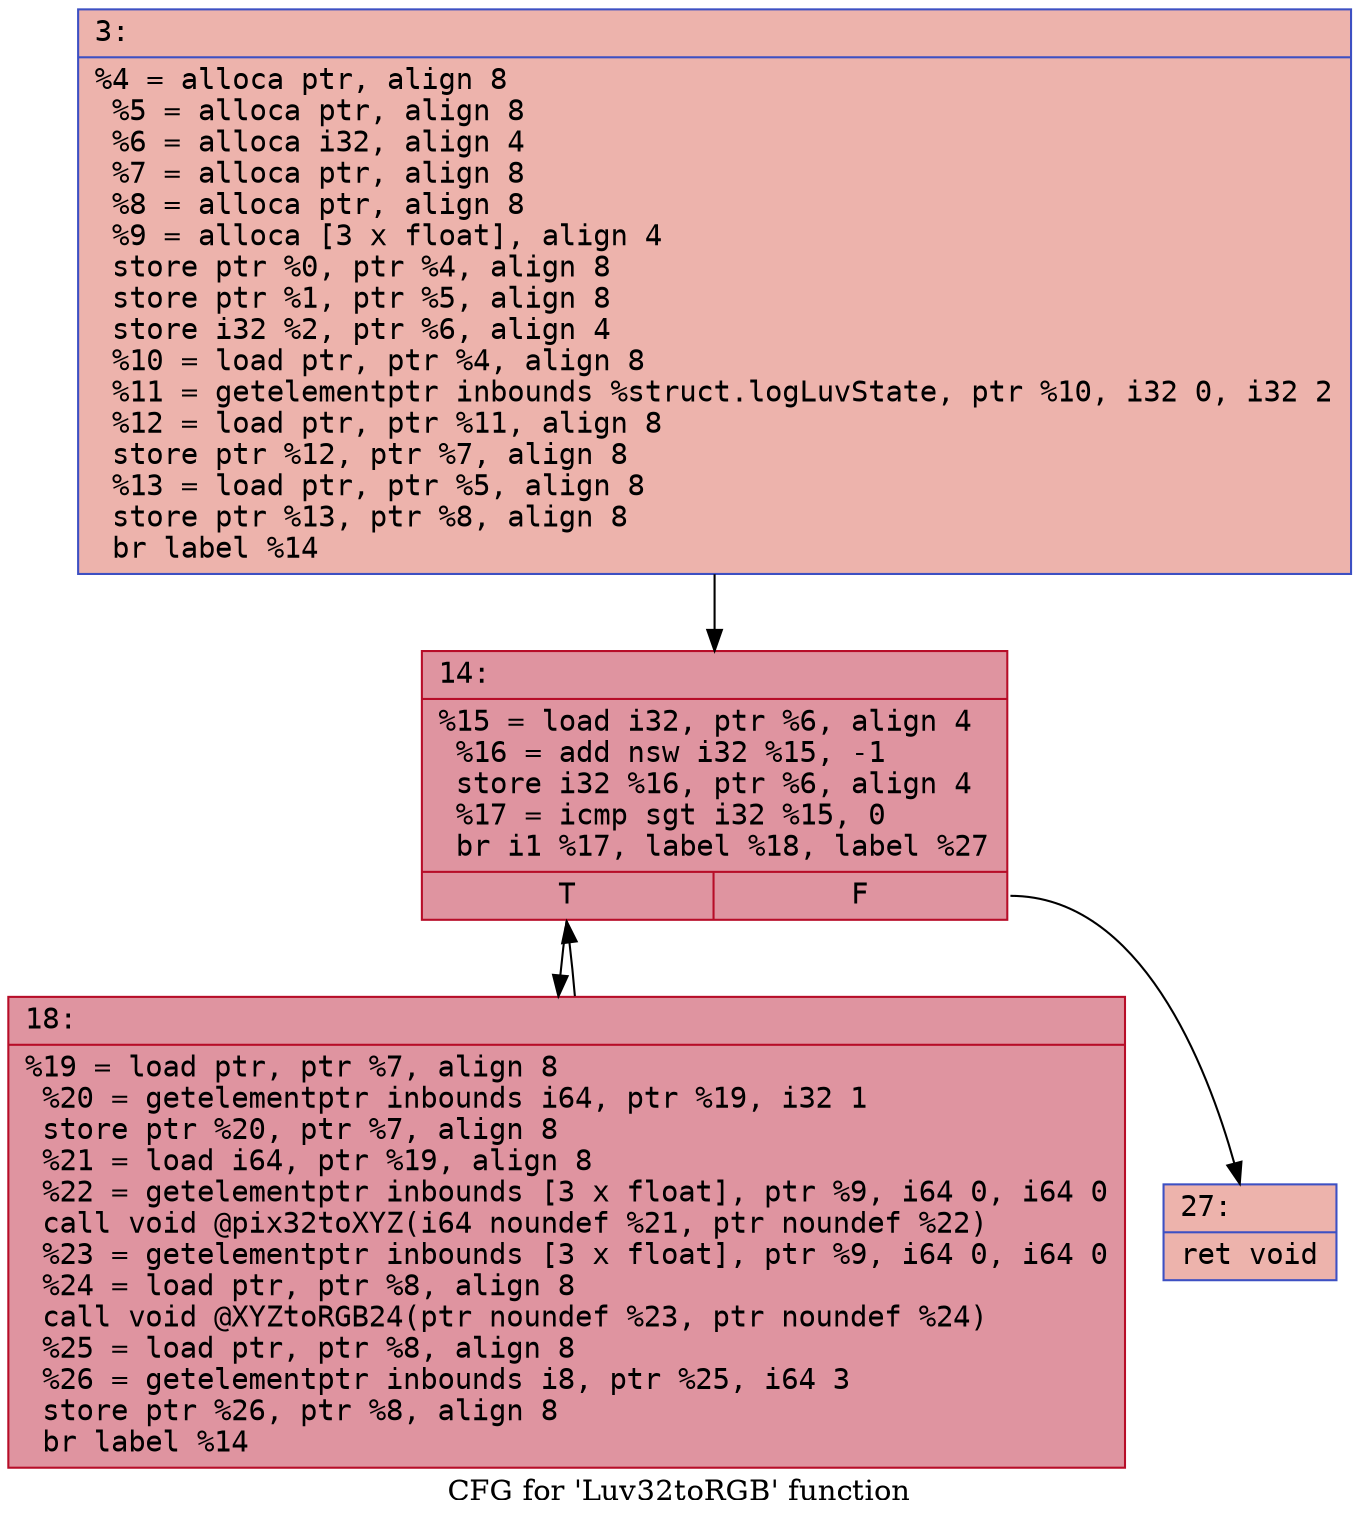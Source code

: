digraph "CFG for 'Luv32toRGB' function" {
	label="CFG for 'Luv32toRGB' function";

	Node0x6000006315e0 [shape=record,color="#3d50c3ff", style=filled, fillcolor="#d6524470" fontname="Courier",label="{3:\l|  %4 = alloca ptr, align 8\l  %5 = alloca ptr, align 8\l  %6 = alloca i32, align 4\l  %7 = alloca ptr, align 8\l  %8 = alloca ptr, align 8\l  %9 = alloca [3 x float], align 4\l  store ptr %0, ptr %4, align 8\l  store ptr %1, ptr %5, align 8\l  store i32 %2, ptr %6, align 4\l  %10 = load ptr, ptr %4, align 8\l  %11 = getelementptr inbounds %struct.logLuvState, ptr %10, i32 0, i32 2\l  %12 = load ptr, ptr %11, align 8\l  store ptr %12, ptr %7, align 8\l  %13 = load ptr, ptr %5, align 8\l  store ptr %13, ptr %8, align 8\l  br label %14\l}"];
	Node0x6000006315e0 -> Node0x600000631630[tooltip="3 -> 14\nProbability 100.00%" ];
	Node0x600000631630 [shape=record,color="#b70d28ff", style=filled, fillcolor="#b70d2870" fontname="Courier",label="{14:\l|  %15 = load i32, ptr %6, align 4\l  %16 = add nsw i32 %15, -1\l  store i32 %16, ptr %6, align 4\l  %17 = icmp sgt i32 %15, 0\l  br i1 %17, label %18, label %27\l|{<s0>T|<s1>F}}"];
	Node0x600000631630:s0 -> Node0x600000631680[tooltip="14 -> 18\nProbability 96.88%" ];
	Node0x600000631630:s1 -> Node0x6000006316d0[tooltip="14 -> 27\nProbability 3.12%" ];
	Node0x600000631680 [shape=record,color="#b70d28ff", style=filled, fillcolor="#b70d2870" fontname="Courier",label="{18:\l|  %19 = load ptr, ptr %7, align 8\l  %20 = getelementptr inbounds i64, ptr %19, i32 1\l  store ptr %20, ptr %7, align 8\l  %21 = load i64, ptr %19, align 8\l  %22 = getelementptr inbounds [3 x float], ptr %9, i64 0, i64 0\l  call void @pix32toXYZ(i64 noundef %21, ptr noundef %22)\l  %23 = getelementptr inbounds [3 x float], ptr %9, i64 0, i64 0\l  %24 = load ptr, ptr %8, align 8\l  call void @XYZtoRGB24(ptr noundef %23, ptr noundef %24)\l  %25 = load ptr, ptr %8, align 8\l  %26 = getelementptr inbounds i8, ptr %25, i64 3\l  store ptr %26, ptr %8, align 8\l  br label %14\l}"];
	Node0x600000631680 -> Node0x600000631630[tooltip="18 -> 14\nProbability 100.00%" ];
	Node0x6000006316d0 [shape=record,color="#3d50c3ff", style=filled, fillcolor="#d6524470" fontname="Courier",label="{27:\l|  ret void\l}"];
}

